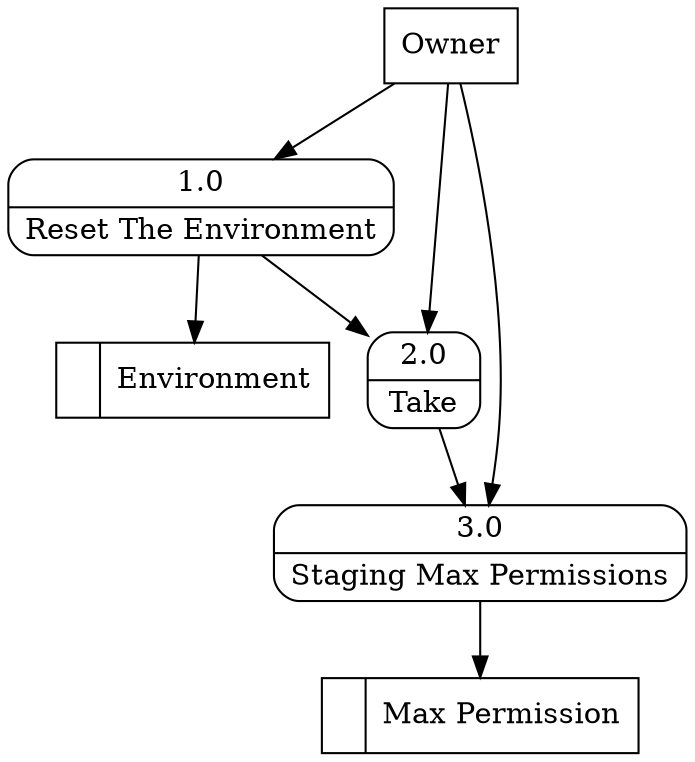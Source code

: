 digraph dfd2{ 
node[shape=record]
200 [label="<f0>  |<f1> Environment " ];
201 [label="<f0>  |<f1> Max Permission " ];
202 [label="Owner" shape=box];
203 [label="{<f0> 1.0|<f1> Reset The Environment }" shape=Mrecord];
204 [label="{<f0> 2.0|<f1> Take }" shape=Mrecord];
205 [label="{<f0> 3.0|<f1> Staging Max Permissions }" shape=Mrecord];
202 -> 203
202 -> 204
202 -> 205
203 -> 204
203 -> 200
204 -> 205
205 -> 201
}
